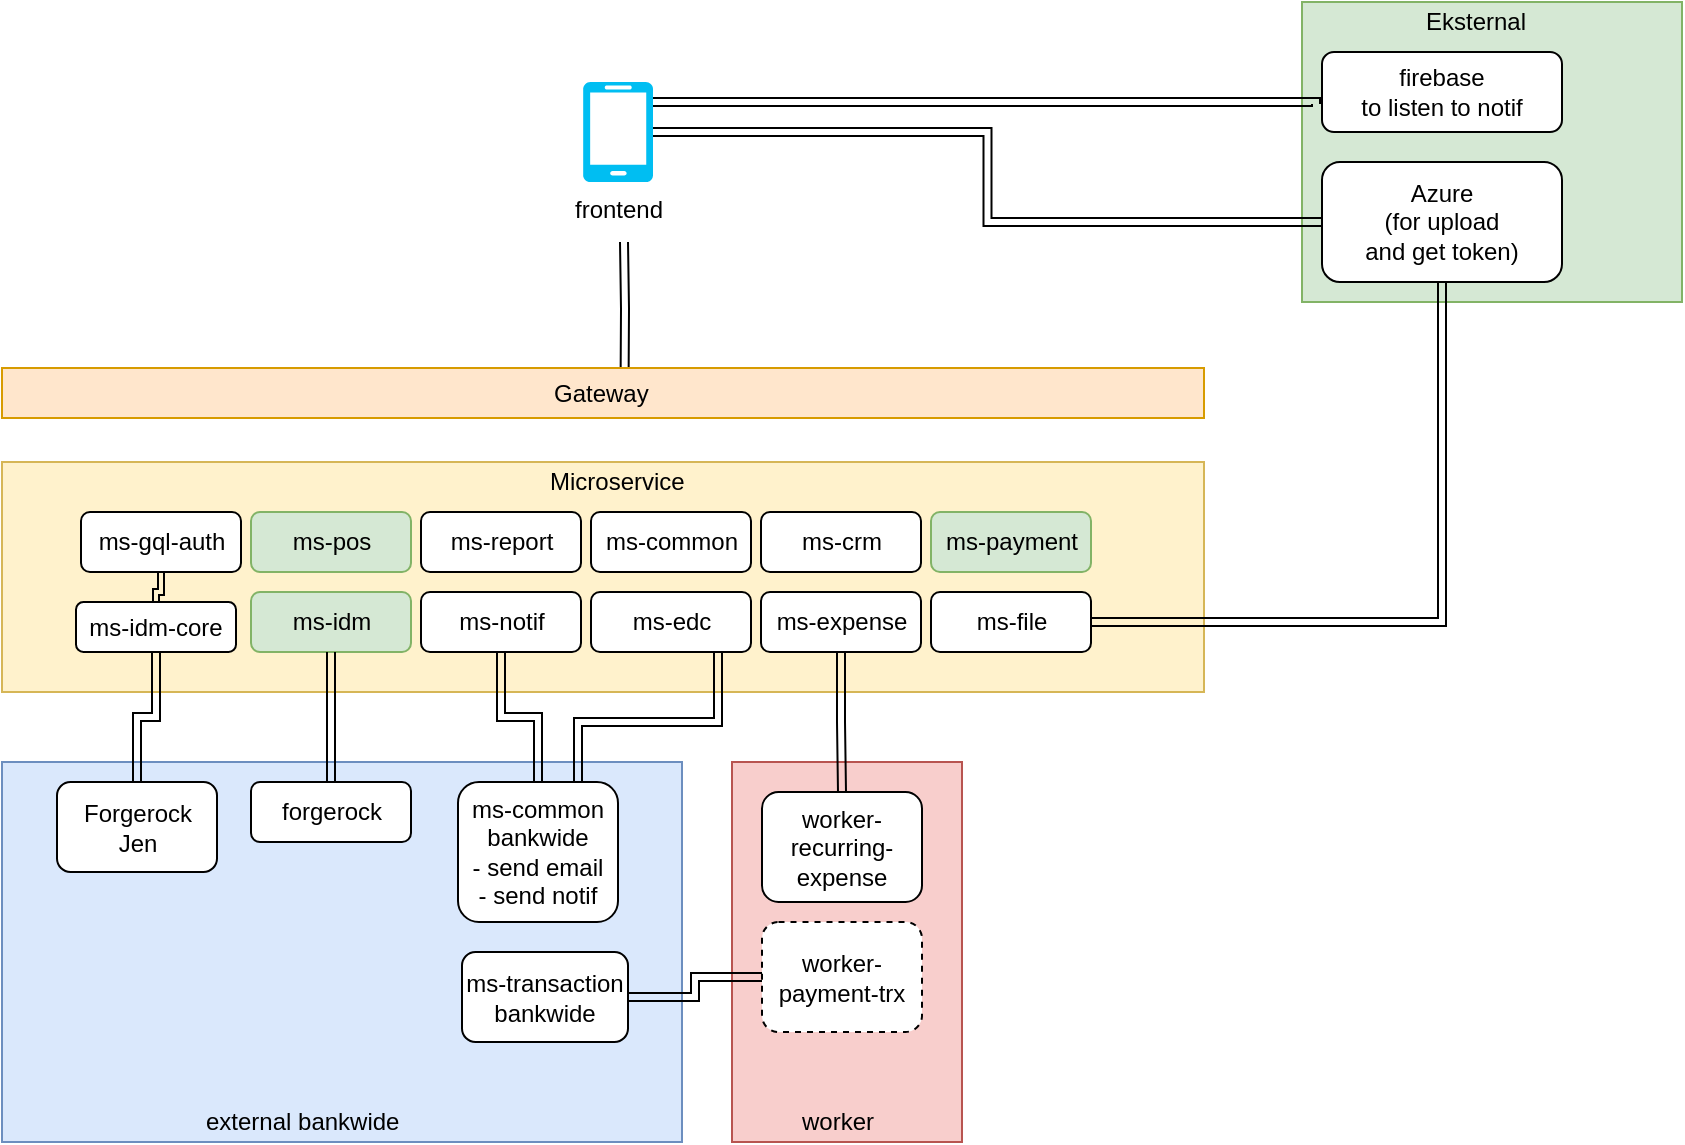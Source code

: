 <mxfile pages="2" version="11.2.8" type="github"><diagram id="Buk5dl0sriU3LL23hRpX" name="Architecture"><mxGraphModel dx="722" dy="622" grid="0" gridSize="10" guides="1" tooltips="1" connect="1" arrows="1" fold="1" page="1" pageScale="1" pageWidth="3300" pageHeight="4681" math="0" shadow="0"><root><mxCell id="0"/><mxCell id="1" parent="0"/><mxCell id="E3z3DqGvafRMyaDgdsII-41" value="" style="rounded=0;whiteSpace=wrap;html=1;fillColor=#f8cecc;strokeColor=#b85450;" vertex="1" parent="1"><mxGeometry x="545" y="540" width="115" height="190" as="geometry"/></mxCell><mxCell id="E3z3DqGvafRMyaDgdsII-23" value="" style="rounded=0;whiteSpace=wrap;html=1;fillColor=#d5e8d4;strokeColor=#82b366;" vertex="1" parent="1"><mxGeometry x="830" y="160" width="190" height="150" as="geometry"/></mxCell><mxCell id="E3z3DqGvafRMyaDgdsII-21" value="" style="rounded=0;whiteSpace=wrap;html=1;fillColor=#fff2cc;strokeColor=#d6b656;" vertex="1" parent="1"><mxGeometry x="180" y="390" width="601" height="115" as="geometry"/></mxCell><mxCell id="E3z3DqGvafRMyaDgdsII-2" value="ms-notif" style="rounded=1;whiteSpace=wrap;html=1;" vertex="1" parent="1"><mxGeometry x="389.5" y="455" width="80" height="30" as="geometry"/></mxCell><mxCell id="E3z3DqGvafRMyaDgdsII-3" value="ms-idm" style="rounded=1;whiteSpace=wrap;html=1;fillColor=#d5e8d4;strokeColor=#82b366;" vertex="1" parent="1"><mxGeometry x="304.5" y="455" width="80" height="30" as="geometry"/></mxCell><mxCell id="E3z3DqGvafRMyaDgdsII-11" value="" style="edgeStyle=orthogonalEdgeStyle;rounded=0;orthogonalLoop=1;jettySize=auto;html=1;entryX=-0.025;entryY=0.65;entryDx=0;entryDy=0;entryPerimeter=0;shape=link;" edge="1" parent="1" source="E3z3DqGvafRMyaDgdsII-4" target="E3z3DqGvafRMyaDgdsII-12"><mxGeometry relative="1" as="geometry"><mxPoint x="548" y="140" as="targetPoint"/><Array as="points"><mxPoint x="837" y="210"/></Array></mxGeometry></mxCell><mxCell id="E3z3DqGvafRMyaDgdsII-31" value="" style="edgeStyle=orthogonalEdgeStyle;shape=link;rounded=0;orthogonalLoop=1;jettySize=auto;html=1;entryX=0;entryY=0.5;entryDx=0;entryDy=0;" edge="1" parent="1" source="E3z3DqGvafRMyaDgdsII-4" target="E3z3DqGvafRMyaDgdsII-7"><mxGeometry relative="1" as="geometry"><mxPoint x="645" y="225" as="targetPoint"/></mxGeometry></mxCell><mxCell id="E3z3DqGvafRMyaDgdsII-37" value="" style="edgeStyle=orthogonalEdgeStyle;shape=link;rounded=0;orthogonalLoop=1;jettySize=auto;html=1;entryX=0.617;entryY=0.05;entryDx=0;entryDy=0;entryPerimeter=0;" edge="1" parent="1" target="E3z3DqGvafRMyaDgdsII-33"><mxGeometry relative="1" as="geometry"><mxPoint x="491" y="280" as="sourcePoint"/><mxPoint x="547.5" y="330" as="targetPoint"/></mxGeometry></mxCell><mxCell id="E3z3DqGvafRMyaDgdsII-4" value="frontend" style="verticalLabelPosition=bottom;html=1;verticalAlign=top;align=center;strokeColor=none;fillColor=#00BEF2;shape=mxgraph.azure.mobile;pointerEvents=1;" vertex="1" parent="1"><mxGeometry x="470.5" y="200" width="35" height="50" as="geometry"/></mxCell><mxCell id="E3z3DqGvafRMyaDgdsII-7" value="Azure &lt;br&gt;&lt;div&gt;(for upload&lt;/div&gt;&lt;div&gt;and get token)&lt;br&gt;&lt;/div&gt;" style="rounded=1;whiteSpace=wrap;html=1;" vertex="1" parent="1"><mxGeometry x="840" y="240" width="120" height="60" as="geometry"/></mxCell><mxCell id="E3z3DqGvafRMyaDgdsII-12" value="firebase&lt;br&gt;to listen to notif" style="rounded=1;whiteSpace=wrap;html=1;" vertex="1" parent="1"><mxGeometry x="840" y="185" width="120" height="40" as="geometry"/></mxCell><mxCell id="E3z3DqGvafRMyaDgdsII-13" value="worker-recurring-expense" style="rounded=1;whiteSpace=wrap;html=1;" vertex="1" parent="1"><mxGeometry x="560" y="555" width="80" height="55" as="geometry"/></mxCell><mxCell id="E3z3DqGvafRMyaDgdsII-14" value="ms-edc" style="rounded=1;whiteSpace=wrap;html=1;" vertex="1" parent="1"><mxGeometry x="474.5" y="455" width="80" height="30" as="geometry"/></mxCell><mxCell id="E3z3DqGvafRMyaDgdsII-15" value="ms-common" style="rounded=1;whiteSpace=wrap;html=1;" vertex="1" parent="1"><mxGeometry x="474.5" y="415" width="80" height="30" as="geometry"/></mxCell><mxCell id="E3z3DqGvafRMyaDgdsII-16" value="ms-pos" style="rounded=1;whiteSpace=wrap;html=1;fillColor=#d5e8d4;strokeColor=#82b366;" vertex="1" parent="1"><mxGeometry x="304.5" y="415" width="80" height="30" as="geometry"/></mxCell><mxCell id="E3z3DqGvafRMyaDgdsII-17" value="ms-crm" style="rounded=1;whiteSpace=wrap;html=1;" vertex="1" parent="1"><mxGeometry x="559.5" y="415" width="80" height="30" as="geometry"/></mxCell><mxCell id="E3z3DqGvafRMyaDgdsII-18" value="ms-report" style="rounded=1;whiteSpace=wrap;html=1;" vertex="1" parent="1"><mxGeometry x="389.5" y="415" width="80" height="30" as="geometry"/></mxCell><mxCell id="E3z3DqGvafRMyaDgdsII-46" value="" style="edgeStyle=orthogonalEdgeStyle;shape=link;rounded=0;orthogonalLoop=1;jettySize=auto;html=1;" edge="1" parent="1" source="E3z3DqGvafRMyaDgdsII-19" target="E3z3DqGvafRMyaDgdsII-13"><mxGeometry relative="1" as="geometry"/></mxCell><mxCell id="E3z3DqGvafRMyaDgdsII-19" value="ms-expense" style="rounded=1;whiteSpace=wrap;html=1;" vertex="1" parent="1"><mxGeometry x="559.5" y="455" width="80" height="30" as="geometry"/></mxCell><mxCell id="E3z3DqGvafRMyaDgdsII-29" value="" style="edgeStyle=orthogonalEdgeStyle;shape=link;rounded=0;orthogonalLoop=1;jettySize=auto;html=1;" edge="1" parent="1" source="E3z3DqGvafRMyaDgdsII-20" target="E3z3DqGvafRMyaDgdsII-7"><mxGeometry relative="1" as="geometry"/></mxCell><mxCell id="E3z3DqGvafRMyaDgdsII-20" value="ms-file" style="rounded=1;whiteSpace=wrap;html=1;" vertex="1" parent="1"><mxGeometry x="644.5" y="455" width="80" height="30" as="geometry"/></mxCell><mxCell id="E3z3DqGvafRMyaDgdsII-22" value="" style="rounded=0;whiteSpace=wrap;html=1;fillColor=#dae8fc;strokeColor=#6c8ebf;" vertex="1" parent="1"><mxGeometry x="180" y="540" width="340" height="190" as="geometry"/></mxCell><mxCell id="E3z3DqGvafRMyaDgdsII-24" value="forgerock" style="rounded=1;whiteSpace=wrap;html=1;" vertex="1" parent="1"><mxGeometry x="304.5" y="550" width="80" height="30" as="geometry"/></mxCell><mxCell id="E3z3DqGvafRMyaDgdsII-25" value="" style="edgeStyle=orthogonalEdgeStyle;rounded=0;orthogonalLoop=1;jettySize=auto;html=1;shape=link;" edge="1" parent="1" source="E3z3DqGvafRMyaDgdsII-3" target="E3z3DqGvafRMyaDgdsII-24"><mxGeometry relative="1" as="geometry"/></mxCell><mxCell id="E3z3DqGvafRMyaDgdsII-26" value="&lt;div&gt;ms-common&lt;/div&gt;&lt;div&gt;bankwide&lt;/div&gt;&lt;div&gt;- send email&lt;/div&gt;&lt;div&gt;- send notif&lt;br&gt;&lt;/div&gt;" style="rounded=1;whiteSpace=wrap;html=1;" vertex="1" parent="1"><mxGeometry x="408" y="550" width="80" height="70" as="geometry"/></mxCell><mxCell id="E3z3DqGvafRMyaDgdsII-27" value="" style="edgeStyle=orthogonalEdgeStyle;shape=link;rounded=0;orthogonalLoop=1;jettySize=auto;html=1;" edge="1" parent="1" source="E3z3DqGvafRMyaDgdsII-2" target="E3z3DqGvafRMyaDgdsII-26"><mxGeometry relative="1" as="geometry"/></mxCell><mxCell id="E3z3DqGvafRMyaDgdsII-28" value="" style="edgeStyle=orthogonalEdgeStyle;shape=link;rounded=0;orthogonalLoop=1;jettySize=auto;html=1;entryX=0.75;entryY=0;entryDx=0;entryDy=0;width=-4;" edge="1" parent="1" source="E3z3DqGvafRMyaDgdsII-14" target="E3z3DqGvafRMyaDgdsII-26"><mxGeometry relative="1" as="geometry"><Array as="points"><mxPoint x="538" y="520"/><mxPoint x="468" y="520"/></Array></mxGeometry></mxCell><mxCell id="E3z3DqGvafRMyaDgdsII-34" value="Microservice" style="text;html=1;resizable=0;points=[];autosize=1;align=left;verticalAlign=top;spacingTop=-4;" vertex="1" parent="1"><mxGeometry x="451.5" y="390" width="80" height="20" as="geometry"/></mxCell><mxCell id="E3z3DqGvafRMyaDgdsII-35" value="" style="group;fillColor=#d5e8d4;strokeColor=#82b366;" vertex="1" connectable="0" parent="1"><mxGeometry x="180" y="343" width="601" height="25" as="geometry"/></mxCell><mxCell id="E3z3DqGvafRMyaDgdsII-32" value="" style="rounded=0;whiteSpace=wrap;html=1;fillColor=#ffe6cc;strokeColor=#d79b00;" vertex="1" parent="E3z3DqGvafRMyaDgdsII-35"><mxGeometry width="601" height="25" as="geometry"/></mxCell><mxCell id="E3z3DqGvafRMyaDgdsII-33" value="Gateway" style="text;html=1;resizable=0;points=[];autosize=1;align=left;verticalAlign=top;spacingTop=-4;" vertex="1" parent="E3z3DqGvafRMyaDgdsII-35"><mxGeometry x="274.29" y="2.5" width="60" height="20" as="geometry"/></mxCell><mxCell id="E3z3DqGvafRMyaDgdsII-40" value="external bankwide" style="text;html=1;resizable=0;points=[];autosize=1;align=left;verticalAlign=top;spacingTop=-4;" vertex="1" parent="1"><mxGeometry x="279.5" y="710" width="110" height="20" as="geometry"/></mxCell><mxCell id="E3z3DqGvafRMyaDgdsII-42" value="worker" style="text;html=1;resizable=0;points=[];autosize=1;align=left;verticalAlign=top;spacingTop=-4;" vertex="1" parent="1"><mxGeometry x="577.5" y="710" width="50" height="20" as="geometry"/></mxCell><mxCell id="E3z3DqGvafRMyaDgdsII-43" value="ms-payment" style="rounded=1;whiteSpace=wrap;html=1;fillColor=#d5e8d4;strokeColor=#82b366;" vertex="1" parent="1"><mxGeometry x="644.5" y="415" width="80" height="30" as="geometry"/></mxCell><mxCell id="E3z3DqGvafRMyaDgdsII-48" value="" style="edgeStyle=orthogonalEdgeStyle;shape=link;rounded=0;orthogonalLoop=1;jettySize=auto;html=1;" edge="1" parent="1" source="E3z3DqGvafRMyaDgdsII-44" target="E3z3DqGvafRMyaDgdsII-47"><mxGeometry relative="1" as="geometry"/></mxCell><mxCell id="E3z3DqGvafRMyaDgdsII-44" value="worker-payment-trx" style="rounded=1;whiteSpace=wrap;html=1;dashed=1;" vertex="1" parent="1"><mxGeometry x="560" y="620" width="80" height="55" as="geometry"/></mxCell><mxCell id="E3z3DqGvafRMyaDgdsII-47" value="&lt;div&gt;ms-transaction&lt;/div&gt;&lt;div&gt;bankwide&lt;br&gt;&lt;/div&gt;" style="rounded=1;whiteSpace=wrap;html=1;" vertex="1" parent="1"><mxGeometry x="410" y="635" width="83" height="45" as="geometry"/></mxCell><mxCell id="E3z3DqGvafRMyaDgdsII-51" value="&lt;div&gt;Forgerock&lt;/div&gt;&lt;div&gt;Jen&lt;br&gt;&lt;/div&gt;" style="rounded=1;whiteSpace=wrap;html=1;" vertex="1" parent="1"><mxGeometry x="207.5" y="550" width="80" height="45" as="geometry"/></mxCell><mxCell id="E3z3DqGvafRMyaDgdsII-55" value="" style="edgeStyle=orthogonalEdgeStyle;shape=link;rounded=0;orthogonalLoop=1;jettySize=auto;html=1;" edge="1" parent="1" source="E3z3DqGvafRMyaDgdsII-52" target="E3z3DqGvafRMyaDgdsII-51"><mxGeometry relative="1" as="geometry"/></mxCell><mxCell id="E3z3DqGvafRMyaDgdsII-52" value="ms-idm-core" style="rounded=1;whiteSpace=wrap;html=1;" vertex="1" parent="1"><mxGeometry x="217" y="460" width="80" height="25" as="geometry"/></mxCell><mxCell id="E3z3DqGvafRMyaDgdsII-56" value="" style="edgeStyle=orthogonalEdgeStyle;shape=link;rounded=0;orthogonalLoop=1;jettySize=auto;html=1;entryX=0.5;entryY=0;entryDx=0;entryDy=0;width=3;" edge="1" parent="1" source="E3z3DqGvafRMyaDgdsII-53" target="E3z3DqGvafRMyaDgdsII-52"><mxGeometry relative="1" as="geometry"><Array as="points"><mxPoint x="260" y="455"/></Array></mxGeometry></mxCell><mxCell id="E3z3DqGvafRMyaDgdsII-53" value="ms-gql-auth" style="rounded=1;whiteSpace=wrap;html=1;" vertex="1" parent="1"><mxGeometry x="219.5" y="415" width="80" height="30" as="geometry"/></mxCell><mxCell id="E3z3DqGvafRMyaDgdsII-57" style="edgeStyle=orthogonalEdgeStyle;shape=link;rounded=0;orthogonalLoop=1;jettySize=auto;html=1;exitX=0.5;exitY=1;exitDx=0;exitDy=0;" edge="1" parent="1" source="E3z3DqGvafRMyaDgdsII-53" target="E3z3DqGvafRMyaDgdsII-53"><mxGeometry relative="1" as="geometry"/></mxCell><mxCell id="E3z3DqGvafRMyaDgdsII-58" value="Eksternal" style="text;html=1;resizable=0;points=[];autosize=1;align=left;verticalAlign=top;spacingTop=-4;" vertex="1" parent="1"><mxGeometry x="890" y="160" width="70" height="20" as="geometry"/></mxCell></root></mxGraphModel></diagram><diagram id="HBPXStZaEYz0rpjmW9VO" name="Context"><mxGraphModel dx="722" dy="622" grid="0" gridSize="10" guides="1" tooltips="1" connect="1" arrows="1" fold="1" page="1" pageScale="1" pageWidth="3300" pageHeight="4681" math="0" shadow="0"><root><mxCell id="wCk7jp4Z5cYWTqhnBnQ8-0"/><mxCell id="wCk7jp4Z5cYWTqhnBnQ8-1" parent="wCk7jp4Z5cYWTqhnBnQ8-0"/><mxCell id="wCk7jp4Z5cYWTqhnBnQ8-2" value="&lt;div&gt;&lt;b&gt;ms-pos&lt;/b&gt; responsible for:&lt;br&gt;&lt;/div&gt;&lt;div&gt;&lt;ul&gt;&lt;li&gt;managing products&lt;br&gt;&lt;/li&gt;&lt;li&gt;managing merchants&lt;/li&gt;&lt;li&gt;managing stores&lt;/li&gt;&lt;li&gt;managing employees&lt;/li&gt;&lt;li&gt;managing product category&lt;br&gt;&lt;/li&gt;&lt;/ul&gt;&lt;/div&gt;" style="whiteSpace=wrap;html=1;aspect=fixed;align=left;fillColor=#dae8fc;strokeColor=#6c8ebf;" vertex="1" parent="wCk7jp4Z5cYWTqhnBnQ8-1"><mxGeometry x="80" y="70" width="150" height="150" as="geometry"/></mxCell><mxCell id="wCk7jp4Z5cYWTqhnBnQ8-3" value="&lt;div&gt;&lt;b&gt;ms-payment&lt;/b&gt; responsible for:&lt;br&gt;&lt;/div&gt;&lt;div&gt;&lt;ul&gt;&lt;li&gt;managing payment&lt;/li&gt;&lt;li&gt;get sales detail&lt;/li&gt;&lt;li&gt;get open bills&lt;/li&gt;&lt;li&gt;get customer's spending sum&lt;/li&gt;&lt;/ul&gt;&lt;/div&gt;" style="whiteSpace=wrap;html=1;aspect=fixed;align=left;fillColor=#fff2cc;strokeColor=#d6b656;" vertex="1" parent="wCk7jp4Z5cYWTqhnBnQ8-1"><mxGeometry x="240" y="70" width="150" height="150" as="geometry"/></mxCell><mxCell id="wCk7jp4Z5cYWTqhnBnQ8-4" value="&lt;div&gt;&lt;b&gt;ms-idm&lt;/b&gt; responsible for:&lt;br&gt;&lt;/div&gt;&lt;div&gt;&lt;ul&gt;&lt;li&gt;authentication&lt;/li&gt;&lt;li&gt;getting an user information&lt;/li&gt;&lt;li&gt;PIN&lt;/li&gt;&lt;li&gt;OTP&lt;br&gt;&lt;/li&gt;&lt;li&gt;register as storeOwner&lt;br&gt;&lt;/li&gt;&lt;/ul&gt;&lt;/div&gt;" style="whiteSpace=wrap;html=1;aspect=fixed;align=left;fillColor=#d5e8d4;strokeColor=#82b366;" vertex="1" parent="wCk7jp4Z5cYWTqhnBnQ8-1"><mxGeometry x="400" y="70" width="150" height="150" as="geometry"/></mxCell><mxCell id="wCk7jp4Z5cYWTqhnBnQ8-6" value="&lt;div&gt;&lt;b&gt;ms-common&lt;br&gt;&lt;/b&gt; responsible for:&lt;br&gt;&lt;/div&gt;&lt;div&gt;&lt;ul&gt;&lt;li&gt;widgets&lt;/li&gt;&lt;li&gt;azure tokens&lt;/li&gt;&lt;li&gt;FAQ and TnC&lt;/li&gt;&lt;li&gt;EDC Credentials&lt;br&gt;&lt;/li&gt;&lt;/ul&gt;&lt;/div&gt;" style="whiteSpace=wrap;html=1;aspect=fixed;align=left;fillColor=#d5e8d4;strokeColor=#82b366;" vertex="1" parent="wCk7jp4Z5cYWTqhnBnQ8-1"><mxGeometry x="80" y="230" width="150" height="150" as="geometry"/></mxCell><mxCell id="wCk7jp4Z5cYWTqhnBnQ8-7" value="&lt;div&gt;&lt;b&gt;ms-edc&lt;/b&gt; responsible for:&lt;br&gt;&lt;/div&gt;&lt;div&gt;&lt;ul&gt;&lt;li&gt;get form to register edc&lt;br&gt;&lt;/li&gt;&lt;/ul&gt;&lt;/div&gt;" style="whiteSpace=wrap;html=1;aspect=fixed;align=left;fillColor=#f5f5f5;strokeColor=#666666;fontColor=#333333;" vertex="1" parent="wCk7jp4Z5cYWTqhnBnQ8-1"><mxGeometry x="240" y="230" width="150" height="150" as="geometry"/></mxCell><mxCell id="wCk7jp4Z5cYWTqhnBnQ8-10" value="&lt;div&gt;&lt;b&gt;ms-report&lt;/b&gt; responsible for:&lt;br&gt;&lt;/div&gt;&lt;div&gt;&lt;ul&gt;&lt;li&gt;generating report on dashboard's chart&lt;br&gt;&lt;/li&gt;&lt;/ul&gt;&lt;/div&gt;" style="whiteSpace=wrap;html=1;aspect=fixed;align=left;fillColor=#ffe6cc;strokeColor=#d79b00;" vertex="1" parent="wCk7jp4Z5cYWTqhnBnQ8-1"><mxGeometry x="400" y="230" width="150" height="150" as="geometry"/></mxCell><mxCell id="wCk7jp4Z5cYWTqhnBnQ8-13" value="&lt;div&gt;&lt;b&gt;ms-file&lt;/b&gt; &lt;br&gt;responsible for:&lt;br&gt;&lt;/div&gt;&lt;div&gt;&lt;ul&gt;&lt;li&gt;generating receipt&lt;/li&gt;&lt;li&gt;generate excel report (or csv)&lt;br&gt;&lt;/li&gt;&lt;/ul&gt;&lt;/div&gt;" style="whiteSpace=wrap;html=1;aspect=fixed;align=left;fillColor=#e1d5e7;strokeColor=#9673a6;" vertex="1" parent="wCk7jp4Z5cYWTqhnBnQ8-1"><mxGeometry x="80" y="390" width="150" height="150" as="geometry"/></mxCell><mxCell id="wCk7jp4Z5cYWTqhnBnQ8-15" value="&lt;div&gt;&lt;b&gt;ms-expense&lt;/b&gt; &lt;br&gt;responsible for:&lt;br&gt;&lt;/div&gt;&lt;div&gt;&lt;ul&gt;&lt;li&gt;managing expense&lt;/li&gt;&lt;li&gt;managing expense category&lt;br&gt;&lt;/li&gt;&lt;/ul&gt;&lt;/div&gt;" style="whiteSpace=wrap;html=1;aspect=fixed;align=left;fillColor=#fff2cc;strokeColor=#d6b656;" vertex="1" parent="wCk7jp4Z5cYWTqhnBnQ8-1"><mxGeometry x="240" y="390" width="150" height="150" as="geometry"/></mxCell><mxCell id="9UnvMbc1CwcXk93R5LpV-0" value="&lt;div&gt;&lt;b&gt;ms-notif&lt;/b&gt;&lt;br&gt;responsible for:&lt;br&gt;&lt;/div&gt;&lt;div&gt;&lt;ul&gt;&lt;li&gt;send push notifs&lt;/li&gt;&lt;li&gt;linking device to user&lt;br&gt;&lt;/li&gt;&lt;/ul&gt;&lt;/div&gt;" style="whiteSpace=wrap;html=1;aspect=fixed;align=left;fillColor=#d5e8d4;strokeColor=#82b366;" vertex="1" parent="wCk7jp4Z5cYWTqhnBnQ8-1"><mxGeometry x="400" y="390" width="150" height="150" as="geometry"/></mxCell><mxCell id="x0Sapajw6CMstyWDaG11-0" value="&lt;div&gt;&lt;b&gt;ms-crm&lt;/b&gt;&lt;br&gt;responsible for:&lt;br&gt;&lt;/div&gt;&lt;div&gt;&lt;ul&gt;&lt;li&gt;manage customer from given merchants&lt;/li&gt;&lt;li&gt;manage customer's spending data&lt;br&gt;&lt;/li&gt;&lt;/ul&gt;&lt;/div&gt;" style="whiteSpace=wrap;html=1;aspect=fixed;align=left;fillColor=#f8cecc;strokeColor=#b85450;" vertex="1" parent="wCk7jp4Z5cYWTqhnBnQ8-1"><mxGeometry x="560" y="70" width="150" height="150" as="geometry"/></mxCell><mxCell id="x0Sapajw6CMstyWDaG11-1" value="&lt;div&gt;&lt;b&gt;ms-idm-core&lt;/b&gt;&lt;br&gt;responsible for:&lt;br&gt;&lt;/div&gt;&lt;div&gt;&lt;ul&gt;&lt;li&gt;identity management&lt;br&gt;&lt;i&gt;to new FR realm&lt;/i&gt;&lt;br&gt;&lt;/li&gt;&lt;/ul&gt;&lt;/div&gt;" style="whiteSpace=wrap;html=1;aspect=fixed;align=left;fillColor=#fff2cc;strokeColor=#d6b656;" vertex="1" parent="wCk7jp4Z5cYWTqhnBnQ8-1"><mxGeometry x="560" y="230" width="150" height="150" as="geometry"/></mxCell><mxCell id="x0Sapajw6CMstyWDaG11-2" value="&lt;div&gt;&lt;b&gt;ms-gql-auth&lt;/b&gt;&lt;br&gt;responsible for:&lt;br&gt;&lt;/div&gt;&lt;div&gt;&lt;ul&gt;&lt;li&gt;manage linking jenius account to bisniskit account&lt;br&gt;&lt;/li&gt;&lt;/ul&gt;&lt;/div&gt;" style="whiteSpace=wrap;html=1;aspect=fixed;align=left;fillColor=#ffe6cc;strokeColor=#d79b00;" vertex="1" parent="wCk7jp4Z5cYWTqhnBnQ8-1"><mxGeometry x="560" y="390" width="150" height="150" as="geometry"/></mxCell></root></mxGraphModel></diagram></mxfile>